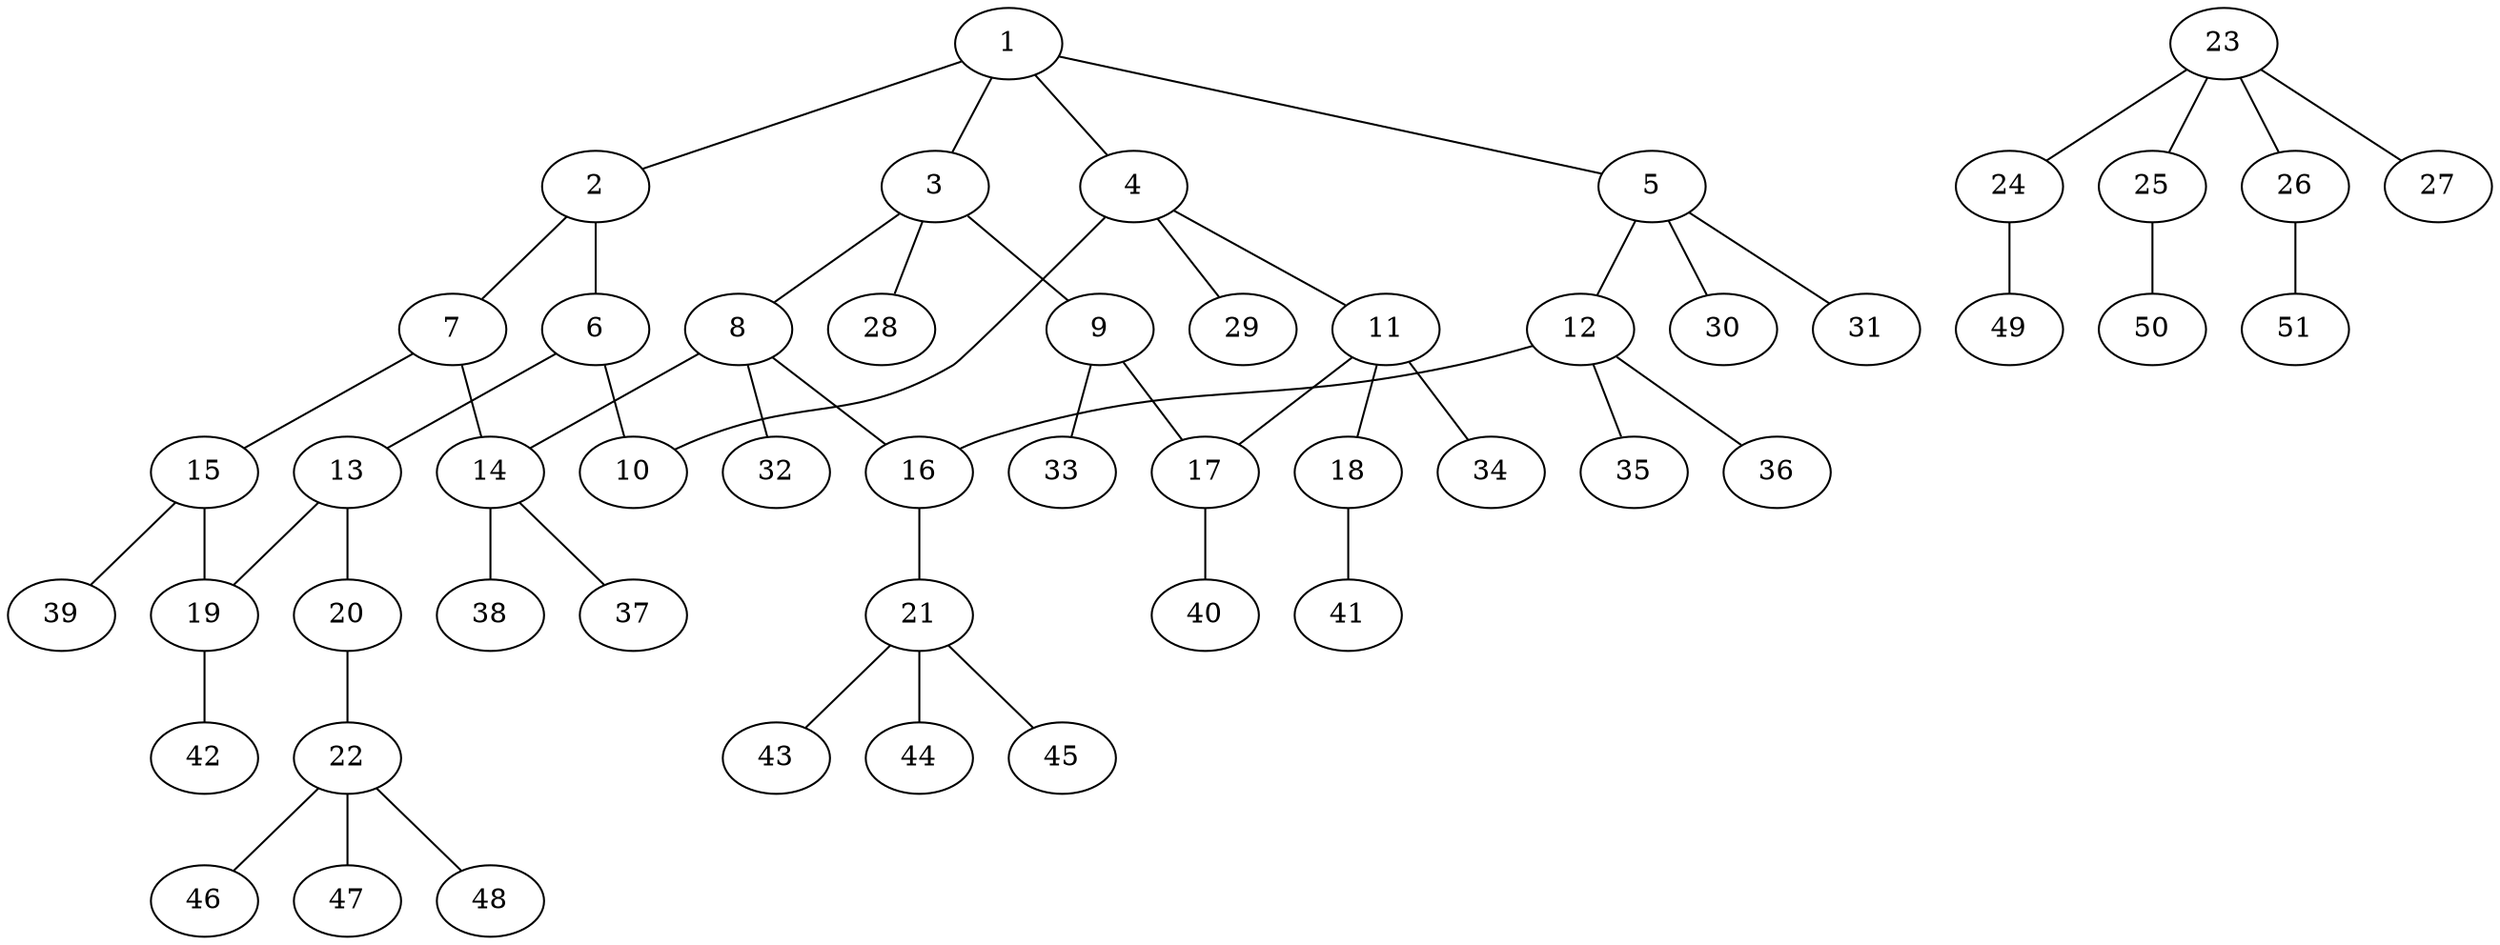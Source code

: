 graph molecule_1859 {
	1	 [chem=C];
	2	 [chem=C];
	1 -- 2	 [valence=1];
	3	 [chem=C];
	1 -- 3	 [valence=1];
	4	 [chem=C];
	1 -- 4	 [valence=1];
	5	 [chem=C];
	1 -- 5	 [valence=1];
	6	 [chem=C];
	2 -- 6	 [valence=1];
	7	 [chem=C];
	2 -- 7	 [valence=2];
	8	 [chem=C];
	3 -- 8	 [valence=1];
	9	 [chem=C];
	3 -- 9	 [valence=1];
	28	 [chem=H];
	3 -- 28	 [valence=1];
	10	 [chem=O];
	4 -- 10	 [valence=1];
	11	 [chem=C];
	4 -- 11	 [valence=1];
	29	 [chem=H];
	4 -- 29	 [valence=1];
	12	 [chem=C];
	5 -- 12	 [valence=1];
	30	 [chem=H];
	5 -- 30	 [valence=1];
	31	 [chem=H];
	5 -- 31	 [valence=1];
	6 -- 10	 [valence=1];
	13	 [chem=C];
	6 -- 13	 [valence=2];
	14	 [chem=C];
	7 -- 14	 [valence=1];
	15	 [chem=C];
	7 -- 15	 [valence=1];
	8 -- 14	 [valence=1];
	16	 [chem=N];
	8 -- 16	 [valence=1];
	32	 [chem=H];
	8 -- 32	 [valence=1];
	17	 [chem=C];
	9 -- 17	 [valence=2];
	33	 [chem=H];
	9 -- 33	 [valence=1];
	11 -- 17	 [valence=1];
	18	 [chem=O];
	11 -- 18	 [valence=1];
	34	 [chem=H];
	11 -- 34	 [valence=1];
	12 -- 16	 [valence=1];
	35	 [chem=H];
	12 -- 35	 [valence=1];
	36	 [chem=H];
	12 -- 36	 [valence=1];
	19	 [chem=C];
	13 -- 19	 [valence=1];
	20	 [chem=O];
	13 -- 20	 [valence=1];
	37	 [chem=H];
	14 -- 37	 [valence=1];
	38	 [chem=H];
	14 -- 38	 [valence=1];
	15 -- 19	 [valence=2];
	39	 [chem=H];
	15 -- 39	 [valence=1];
	21	 [chem=C];
	16 -- 21	 [valence=1];
	40	 [chem=H];
	17 -- 40	 [valence=1];
	41	 [chem=H];
	18 -- 41	 [valence=1];
	42	 [chem=H];
	19 -- 42	 [valence=1];
	22	 [chem=C];
	20 -- 22	 [valence=1];
	43	 [chem=H];
	21 -- 43	 [valence=1];
	44	 [chem=H];
	21 -- 44	 [valence=1];
	45	 [chem=H];
	21 -- 45	 [valence=1];
	46	 [chem=H];
	22 -- 46	 [valence=1];
	47	 [chem=H];
	22 -- 47	 [valence=1];
	48	 [chem=H];
	22 -- 48	 [valence=1];
	23	 [chem=P];
	24	 [chem=O];
	23 -- 24	 [valence=1];
	25	 [chem=O];
	23 -- 25	 [valence=1];
	26	 [chem=O];
	23 -- 26	 [valence=1];
	27	 [chem=O];
	23 -- 27	 [valence=2];
	49	 [chem=H];
	24 -- 49	 [valence=1];
	50	 [chem=H];
	25 -- 50	 [valence=1];
	51	 [chem=H];
	26 -- 51	 [valence=1];
}
